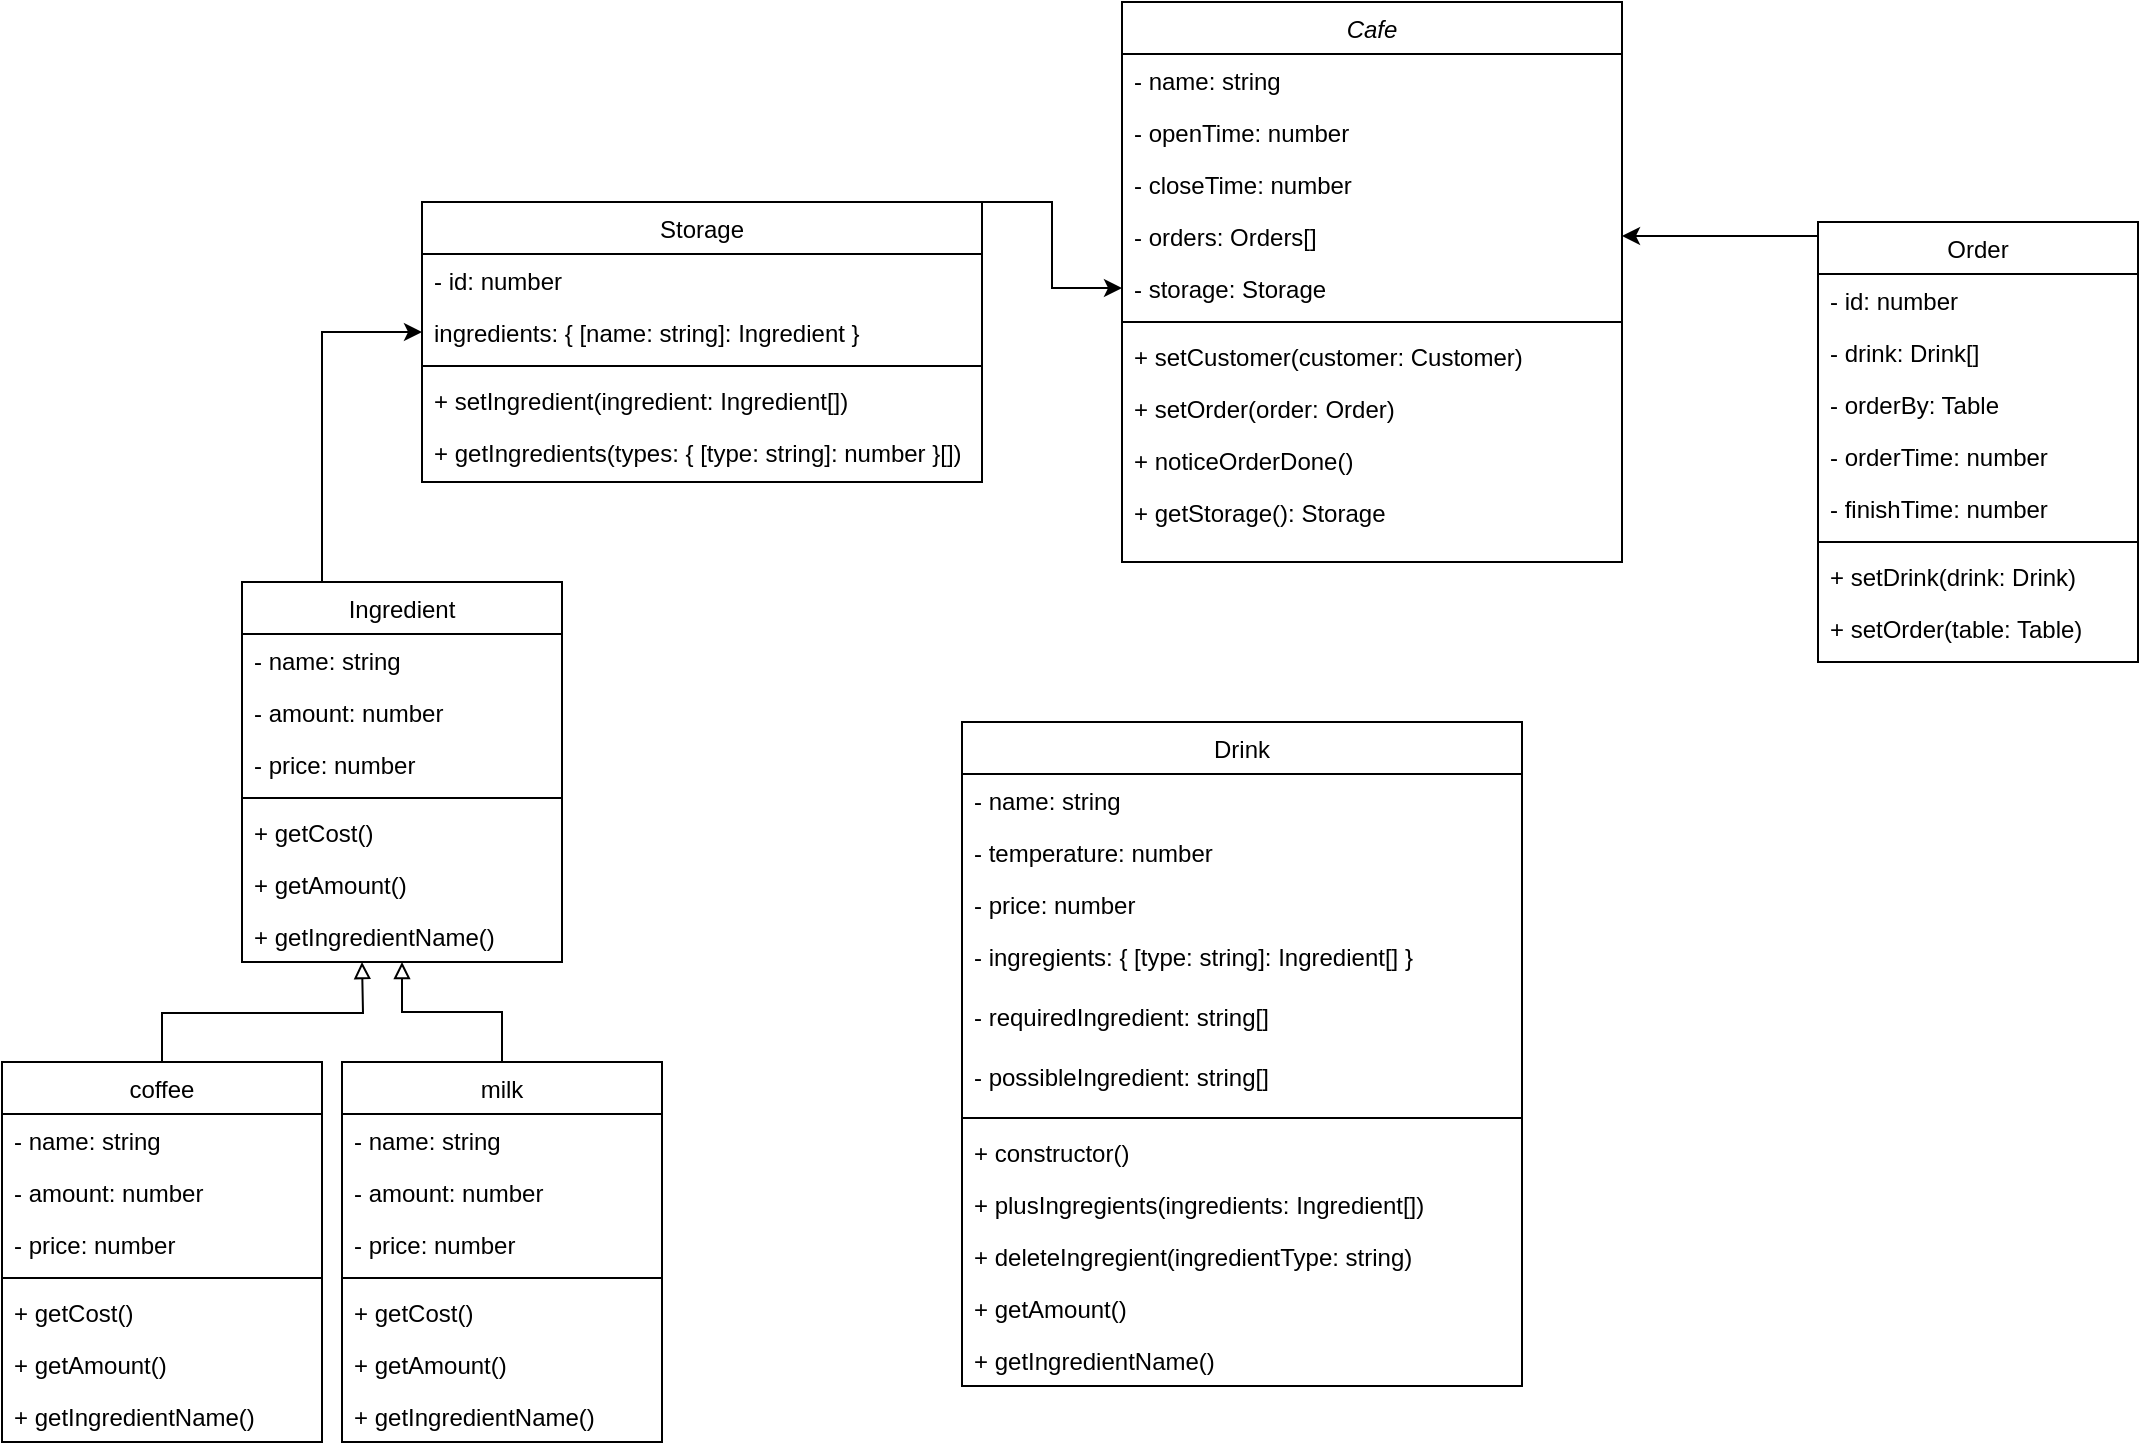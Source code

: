 <mxfile version="18.0.2" type="github">
  <diagram id="C5RBs43oDa-KdzZeNtuy" name="Page-1">
    <mxGraphModel dx="1773" dy="614" grid="1" gridSize="10" guides="1" tooltips="1" connect="1" arrows="1" fold="1" page="1" pageScale="1" pageWidth="827" pageHeight="1169" math="0" shadow="0">
      <root>
        <mxCell id="WIyWlLk6GJQsqaUBKTNV-0" />
        <mxCell id="WIyWlLk6GJQsqaUBKTNV-1" parent="WIyWlLk6GJQsqaUBKTNV-0" />
        <mxCell id="zkfFHV4jXpPFQw0GAbJ--0" value="Cafe" style="swimlane;fontStyle=2;align=center;verticalAlign=top;childLayout=stackLayout;horizontal=1;startSize=26;horizontalStack=0;resizeParent=1;resizeLast=0;collapsible=1;marginBottom=0;rounded=0;shadow=0;strokeWidth=1;" parent="WIyWlLk6GJQsqaUBKTNV-1" vertex="1">
          <mxGeometry x="160" y="20" width="250" height="280" as="geometry">
            <mxRectangle x="230" y="140" width="160" height="26" as="alternateBounds" />
          </mxGeometry>
        </mxCell>
        <mxCell id="zkfFHV4jXpPFQw0GAbJ--1" value="- name: string" style="text;align=left;verticalAlign=top;spacingLeft=4;spacingRight=4;overflow=hidden;rotatable=0;points=[[0,0.5],[1,0.5]];portConstraint=eastwest;" parent="zkfFHV4jXpPFQw0GAbJ--0" vertex="1">
          <mxGeometry y="26" width="250" height="26" as="geometry" />
        </mxCell>
        <mxCell id="zkfFHV4jXpPFQw0GAbJ--2" value="- openTime: number" style="text;align=left;verticalAlign=top;spacingLeft=4;spacingRight=4;overflow=hidden;rotatable=0;points=[[0,0.5],[1,0.5]];portConstraint=eastwest;rounded=0;shadow=0;html=0;" parent="zkfFHV4jXpPFQw0GAbJ--0" vertex="1">
          <mxGeometry y="52" width="250" height="26" as="geometry" />
        </mxCell>
        <mxCell id="zkfFHV4jXpPFQw0GAbJ--3" value="- closeTime: number&#xa;" style="text;align=left;verticalAlign=top;spacingLeft=4;spacingRight=4;overflow=hidden;rotatable=0;points=[[0,0.5],[1,0.5]];portConstraint=eastwest;rounded=0;shadow=0;html=0;" parent="zkfFHV4jXpPFQw0GAbJ--0" vertex="1">
          <mxGeometry y="78" width="250" height="26" as="geometry" />
        </mxCell>
        <mxCell id="sAn01Foec9Rcl2Rp1ehN-2" value="- orders: Orders[]" style="text;align=left;verticalAlign=top;spacingLeft=4;spacingRight=4;overflow=hidden;rotatable=0;points=[[0,0.5],[1,0.5]];portConstraint=eastwest;rounded=0;shadow=0;html=0;" vertex="1" parent="zkfFHV4jXpPFQw0GAbJ--0">
          <mxGeometry y="104" width="250" height="26" as="geometry" />
        </mxCell>
        <mxCell id="sAn01Foec9Rcl2Rp1ehN-3" value="- storage: Storage" style="text;align=left;verticalAlign=top;spacingLeft=4;spacingRight=4;overflow=hidden;rotatable=0;points=[[0,0.5],[1,0.5]];portConstraint=eastwest;rounded=0;shadow=0;html=0;" vertex="1" parent="zkfFHV4jXpPFQw0GAbJ--0">
          <mxGeometry y="130" width="250" height="26" as="geometry" />
        </mxCell>
        <mxCell id="zkfFHV4jXpPFQw0GAbJ--4" value="" style="line;html=1;strokeWidth=1;align=left;verticalAlign=middle;spacingTop=-1;spacingLeft=3;spacingRight=3;rotatable=0;labelPosition=right;points=[];portConstraint=eastwest;" parent="zkfFHV4jXpPFQw0GAbJ--0" vertex="1">
          <mxGeometry y="156" width="250" height="8" as="geometry" />
        </mxCell>
        <mxCell id="sAn01Foec9Rcl2Rp1ehN-4" value="+ setCustomer(customer: Customer)" style="text;align=left;verticalAlign=top;spacingLeft=4;spacingRight=4;overflow=hidden;rotatable=0;points=[[0,0.5],[1,0.5]];portConstraint=eastwest;rounded=0;shadow=0;html=0;" vertex="1" parent="zkfFHV4jXpPFQw0GAbJ--0">
          <mxGeometry y="164" width="250" height="26" as="geometry" />
        </mxCell>
        <mxCell id="sAn01Foec9Rcl2Rp1ehN-5" value="+ setOrder(order: Order)" style="text;align=left;verticalAlign=top;spacingLeft=4;spacingRight=4;overflow=hidden;rotatable=0;points=[[0,0.5],[1,0.5]];portConstraint=eastwest;rounded=0;shadow=0;html=0;" vertex="1" parent="zkfFHV4jXpPFQw0GAbJ--0">
          <mxGeometry y="190" width="250" height="26" as="geometry" />
        </mxCell>
        <mxCell id="sAn01Foec9Rcl2Rp1ehN-7" value="+ noticeOrderDone()" style="text;align=left;verticalAlign=top;spacingLeft=4;spacingRight=4;overflow=hidden;rotatable=0;points=[[0,0.5],[1,0.5]];portConstraint=eastwest;rounded=0;shadow=0;html=0;" vertex="1" parent="zkfFHV4jXpPFQw0GAbJ--0">
          <mxGeometry y="216" width="250" height="26" as="geometry" />
        </mxCell>
        <mxCell id="sAn01Foec9Rcl2Rp1ehN-45" value="+ getStorage(): Storage" style="text;align=left;verticalAlign=top;spacingLeft=4;spacingRight=4;overflow=hidden;rotatable=0;points=[[0,0.5],[1,0.5]];portConstraint=eastwest;rounded=0;shadow=0;html=0;" vertex="1" parent="zkfFHV4jXpPFQw0GAbJ--0">
          <mxGeometry y="242" width="250" height="26" as="geometry" />
        </mxCell>
        <mxCell id="sAn01Foec9Rcl2Rp1ehN-10" style="edgeStyle=orthogonalEdgeStyle;rounded=0;orthogonalLoop=1;jettySize=auto;html=1;exitX=0;exitY=0;exitDx=0;exitDy=0;entryX=1;entryY=0.5;entryDx=0;entryDy=0;" edge="1" parent="WIyWlLk6GJQsqaUBKTNV-1" source="zkfFHV4jXpPFQw0GAbJ--17" target="sAn01Foec9Rcl2Rp1ehN-2">
          <mxGeometry relative="1" as="geometry">
            <Array as="points">
              <mxPoint x="508" y="137" />
            </Array>
          </mxGeometry>
        </mxCell>
        <mxCell id="zkfFHV4jXpPFQw0GAbJ--17" value="Order" style="swimlane;fontStyle=0;align=center;verticalAlign=top;childLayout=stackLayout;horizontal=1;startSize=26;horizontalStack=0;resizeParent=1;resizeLast=0;collapsible=1;marginBottom=0;rounded=0;shadow=0;strokeWidth=1;" parent="WIyWlLk6GJQsqaUBKTNV-1" vertex="1">
          <mxGeometry x="508" y="130" width="160" height="220" as="geometry">
            <mxRectangle x="550" y="140" width="160" height="26" as="alternateBounds" />
          </mxGeometry>
        </mxCell>
        <mxCell id="zkfFHV4jXpPFQw0GAbJ--18" value="- id: number" style="text;align=left;verticalAlign=top;spacingLeft=4;spacingRight=4;overflow=hidden;rotatable=0;points=[[0,0.5],[1,0.5]];portConstraint=eastwest;" parent="zkfFHV4jXpPFQw0GAbJ--17" vertex="1">
          <mxGeometry y="26" width="160" height="26" as="geometry" />
        </mxCell>
        <mxCell id="zkfFHV4jXpPFQw0GAbJ--19" value="- drink: Drink[]" style="text;align=left;verticalAlign=top;spacingLeft=4;spacingRight=4;overflow=hidden;rotatable=0;points=[[0,0.5],[1,0.5]];portConstraint=eastwest;rounded=0;shadow=0;html=0;" parent="zkfFHV4jXpPFQw0GAbJ--17" vertex="1">
          <mxGeometry y="52" width="160" height="26" as="geometry" />
        </mxCell>
        <mxCell id="zkfFHV4jXpPFQw0GAbJ--20" value="- orderBy: Table" style="text;align=left;verticalAlign=top;spacingLeft=4;spacingRight=4;overflow=hidden;rotatable=0;points=[[0,0.5],[1,0.5]];portConstraint=eastwest;rounded=0;shadow=0;html=0;" parent="zkfFHV4jXpPFQw0GAbJ--17" vertex="1">
          <mxGeometry y="78" width="160" height="26" as="geometry" />
        </mxCell>
        <mxCell id="zkfFHV4jXpPFQw0GAbJ--21" value="- orderTime: number" style="text;align=left;verticalAlign=top;spacingLeft=4;spacingRight=4;overflow=hidden;rotatable=0;points=[[0,0.5],[1,0.5]];portConstraint=eastwest;rounded=0;shadow=0;html=0;" parent="zkfFHV4jXpPFQw0GAbJ--17" vertex="1">
          <mxGeometry y="104" width="160" height="26" as="geometry" />
        </mxCell>
        <mxCell id="zkfFHV4jXpPFQw0GAbJ--22" value="- finishTime: number" style="text;align=left;verticalAlign=top;spacingLeft=4;spacingRight=4;overflow=hidden;rotatable=0;points=[[0,0.5],[1,0.5]];portConstraint=eastwest;rounded=0;shadow=0;html=0;" parent="zkfFHV4jXpPFQw0GAbJ--17" vertex="1">
          <mxGeometry y="130" width="160" height="26" as="geometry" />
        </mxCell>
        <mxCell id="zkfFHV4jXpPFQw0GAbJ--23" value="" style="line;html=1;strokeWidth=1;align=left;verticalAlign=middle;spacingTop=-1;spacingLeft=3;spacingRight=3;rotatable=0;labelPosition=right;points=[];portConstraint=eastwest;" parent="zkfFHV4jXpPFQw0GAbJ--17" vertex="1">
          <mxGeometry y="156" width="160" height="8" as="geometry" />
        </mxCell>
        <mxCell id="sAn01Foec9Rcl2Rp1ehN-6" value="+ setDrink(drink: Drink)" style="text;align=left;verticalAlign=top;spacingLeft=4;spacingRight=4;overflow=hidden;rotatable=0;points=[[0,0.5],[1,0.5]];portConstraint=eastwest;" vertex="1" parent="zkfFHV4jXpPFQw0GAbJ--17">
          <mxGeometry y="164" width="160" height="26" as="geometry" />
        </mxCell>
        <mxCell id="zkfFHV4jXpPFQw0GAbJ--24" value="+ setOrder(table: Table)" style="text;align=left;verticalAlign=top;spacingLeft=4;spacingRight=4;overflow=hidden;rotatable=0;points=[[0,0.5],[1,0.5]];portConstraint=eastwest;" parent="zkfFHV4jXpPFQw0GAbJ--17" vertex="1">
          <mxGeometry y="190" width="160" height="26" as="geometry" />
        </mxCell>
        <mxCell id="sAn01Foec9Rcl2Rp1ehN-49" style="edgeStyle=orthogonalEdgeStyle;rounded=0;orthogonalLoop=1;jettySize=auto;html=1;exitX=0.25;exitY=0;exitDx=0;exitDy=0;entryX=0;entryY=0.5;entryDx=0;entryDy=0;" edge="1" parent="WIyWlLk6GJQsqaUBKTNV-1" source="sAn01Foec9Rcl2Rp1ehN-11" target="sAn01Foec9Rcl2Rp1ehN-38">
          <mxGeometry relative="1" as="geometry" />
        </mxCell>
        <mxCell id="sAn01Foec9Rcl2Rp1ehN-11" value="Ingredient" style="swimlane;fontStyle=0;align=center;verticalAlign=top;childLayout=stackLayout;horizontal=1;startSize=26;horizontalStack=0;resizeParent=1;resizeLast=0;collapsible=1;marginBottom=0;rounded=0;shadow=0;strokeWidth=1;" vertex="1" parent="WIyWlLk6GJQsqaUBKTNV-1">
          <mxGeometry x="-280" y="310" width="160" height="190" as="geometry">
            <mxRectangle x="550" y="140" width="160" height="26" as="alternateBounds" />
          </mxGeometry>
        </mxCell>
        <mxCell id="sAn01Foec9Rcl2Rp1ehN-12" value="- name: string" style="text;align=left;verticalAlign=top;spacingLeft=4;spacingRight=4;overflow=hidden;rotatable=0;points=[[0,0.5],[1,0.5]];portConstraint=eastwest;" vertex="1" parent="sAn01Foec9Rcl2Rp1ehN-11">
          <mxGeometry y="26" width="160" height="26" as="geometry" />
        </mxCell>
        <mxCell id="sAn01Foec9Rcl2Rp1ehN-14" value="- amount: number" style="text;align=left;verticalAlign=top;spacingLeft=4;spacingRight=4;overflow=hidden;rotatable=0;points=[[0,0.5],[1,0.5]];portConstraint=eastwest;rounded=0;shadow=0;html=0;" vertex="1" parent="sAn01Foec9Rcl2Rp1ehN-11">
          <mxGeometry y="52" width="160" height="26" as="geometry" />
        </mxCell>
        <mxCell id="sAn01Foec9Rcl2Rp1ehN-16" value="- price: number" style="text;align=left;verticalAlign=top;spacingLeft=4;spacingRight=4;overflow=hidden;rotatable=0;points=[[0,0.5],[1,0.5]];portConstraint=eastwest;rounded=0;shadow=0;html=0;" vertex="1" parent="sAn01Foec9Rcl2Rp1ehN-11">
          <mxGeometry y="78" width="160" height="26" as="geometry" />
        </mxCell>
        <mxCell id="sAn01Foec9Rcl2Rp1ehN-17" value="" style="line;html=1;strokeWidth=1;align=left;verticalAlign=middle;spacingTop=-1;spacingLeft=3;spacingRight=3;rotatable=0;labelPosition=right;points=[];portConstraint=eastwest;" vertex="1" parent="sAn01Foec9Rcl2Rp1ehN-11">
          <mxGeometry y="104" width="160" height="8" as="geometry" />
        </mxCell>
        <mxCell id="sAn01Foec9Rcl2Rp1ehN-18" value="+ getCost()" style="text;align=left;verticalAlign=top;spacingLeft=4;spacingRight=4;overflow=hidden;rotatable=0;points=[[0,0.5],[1,0.5]];portConstraint=eastwest;" vertex="1" parent="sAn01Foec9Rcl2Rp1ehN-11">
          <mxGeometry y="112" width="160" height="26" as="geometry" />
        </mxCell>
        <mxCell id="sAn01Foec9Rcl2Rp1ehN-19" value="+ getAmount()" style="text;align=left;verticalAlign=top;spacingLeft=4;spacingRight=4;overflow=hidden;rotatable=0;points=[[0,0.5],[1,0.5]];portConstraint=eastwest;" vertex="1" parent="sAn01Foec9Rcl2Rp1ehN-11">
          <mxGeometry y="138" width="160" height="26" as="geometry" />
        </mxCell>
        <mxCell id="sAn01Foec9Rcl2Rp1ehN-22" value="+ getIngredientName()" style="text;align=left;verticalAlign=top;spacingLeft=4;spacingRight=4;overflow=hidden;rotatable=0;points=[[0,0.5],[1,0.5]];portConstraint=eastwest;" vertex="1" parent="sAn01Foec9Rcl2Rp1ehN-11">
          <mxGeometry y="164" width="160" height="26" as="geometry" />
        </mxCell>
        <mxCell id="sAn01Foec9Rcl2Rp1ehN-23" value="Drink" style="swimlane;fontStyle=0;align=center;verticalAlign=top;childLayout=stackLayout;horizontal=1;startSize=26;horizontalStack=0;resizeParent=1;resizeLast=0;collapsible=1;marginBottom=0;rounded=0;shadow=0;strokeWidth=1;" vertex="1" parent="WIyWlLk6GJQsqaUBKTNV-1">
          <mxGeometry x="80" y="380" width="280" height="332" as="geometry">
            <mxRectangle x="550" y="140" width="160" height="26" as="alternateBounds" />
          </mxGeometry>
        </mxCell>
        <mxCell id="sAn01Foec9Rcl2Rp1ehN-24" value="- name: string" style="text;align=left;verticalAlign=top;spacingLeft=4;spacingRight=4;overflow=hidden;rotatable=0;points=[[0,0.5],[1,0.5]];portConstraint=eastwest;" vertex="1" parent="sAn01Foec9Rcl2Rp1ehN-23">
          <mxGeometry y="26" width="280" height="26" as="geometry" />
        </mxCell>
        <mxCell id="sAn01Foec9Rcl2Rp1ehN-25" value="- temperature: number" style="text;align=left;verticalAlign=top;spacingLeft=4;spacingRight=4;overflow=hidden;rotatable=0;points=[[0,0.5],[1,0.5]];portConstraint=eastwest;rounded=0;shadow=0;html=0;" vertex="1" parent="sAn01Foec9Rcl2Rp1ehN-23">
          <mxGeometry y="52" width="280" height="26" as="geometry" />
        </mxCell>
        <mxCell id="sAn01Foec9Rcl2Rp1ehN-26" value="- price: number" style="text;align=left;verticalAlign=top;spacingLeft=4;spacingRight=4;overflow=hidden;rotatable=0;points=[[0,0.5],[1,0.5]];portConstraint=eastwest;rounded=0;shadow=0;html=0;" vertex="1" parent="sAn01Foec9Rcl2Rp1ehN-23">
          <mxGeometry y="78" width="280" height="26" as="geometry" />
        </mxCell>
        <mxCell id="sAn01Foec9Rcl2Rp1ehN-32" value="- ingregients: { [type: string]: Ingredient[] }" style="text;align=left;verticalAlign=top;spacingLeft=4;spacingRight=4;overflow=hidden;rotatable=0;points=[[0,0.5],[1,0.5]];portConstraint=eastwest;rounded=0;shadow=0;html=0;" vertex="1" parent="sAn01Foec9Rcl2Rp1ehN-23">
          <mxGeometry y="104" width="280" height="30" as="geometry" />
        </mxCell>
        <mxCell id="sAn01Foec9Rcl2Rp1ehN-33" value="- requiredIngredient: string[]" style="text;align=left;verticalAlign=top;spacingLeft=4;spacingRight=4;overflow=hidden;rotatable=0;points=[[0,0.5],[1,0.5]];portConstraint=eastwest;rounded=0;shadow=0;html=0;" vertex="1" parent="sAn01Foec9Rcl2Rp1ehN-23">
          <mxGeometry y="134" width="280" height="30" as="geometry" />
        </mxCell>
        <mxCell id="sAn01Foec9Rcl2Rp1ehN-34" value="- possibleIngredient: string[]" style="text;align=left;verticalAlign=top;spacingLeft=4;spacingRight=4;overflow=hidden;rotatable=0;points=[[0,0.5],[1,0.5]];portConstraint=eastwest;rounded=0;shadow=0;html=0;" vertex="1" parent="sAn01Foec9Rcl2Rp1ehN-23">
          <mxGeometry y="164" width="280" height="30" as="geometry" />
        </mxCell>
        <mxCell id="sAn01Foec9Rcl2Rp1ehN-27" value="" style="line;html=1;strokeWidth=1;align=left;verticalAlign=middle;spacingTop=-1;spacingLeft=3;spacingRight=3;rotatable=0;labelPosition=right;points=[];portConstraint=eastwest;" vertex="1" parent="sAn01Foec9Rcl2Rp1ehN-23">
          <mxGeometry y="194" width="280" height="8" as="geometry" />
        </mxCell>
        <mxCell id="sAn01Foec9Rcl2Rp1ehN-28" value="+ constructor()" style="text;align=left;verticalAlign=top;spacingLeft=4;spacingRight=4;overflow=hidden;rotatable=0;points=[[0,0.5],[1,0.5]];portConstraint=eastwest;" vertex="1" parent="sAn01Foec9Rcl2Rp1ehN-23">
          <mxGeometry y="202" width="280" height="26" as="geometry" />
        </mxCell>
        <mxCell id="sAn01Foec9Rcl2Rp1ehN-31" value="+ plusIngregients(ingredients: Ingredient[])" style="text;align=left;verticalAlign=top;spacingLeft=4;spacingRight=4;overflow=hidden;rotatable=0;points=[[0,0.5],[1,0.5]];portConstraint=eastwest;" vertex="1" parent="sAn01Foec9Rcl2Rp1ehN-23">
          <mxGeometry y="228" width="280" height="26" as="geometry" />
        </mxCell>
        <mxCell id="sAn01Foec9Rcl2Rp1ehN-35" value="+ deleteIngregient(ingredientType: string)" style="text;align=left;verticalAlign=top;spacingLeft=4;spacingRight=4;overflow=hidden;rotatable=0;points=[[0,0.5],[1,0.5]];portConstraint=eastwest;" vertex="1" parent="sAn01Foec9Rcl2Rp1ehN-23">
          <mxGeometry y="254" width="280" height="26" as="geometry" />
        </mxCell>
        <mxCell id="sAn01Foec9Rcl2Rp1ehN-29" value="+ getAmount()" style="text;align=left;verticalAlign=top;spacingLeft=4;spacingRight=4;overflow=hidden;rotatable=0;points=[[0,0.5],[1,0.5]];portConstraint=eastwest;" vertex="1" parent="sAn01Foec9Rcl2Rp1ehN-23">
          <mxGeometry y="280" width="280" height="26" as="geometry" />
        </mxCell>
        <mxCell id="sAn01Foec9Rcl2Rp1ehN-30" value="+ getIngredientName()" style="text;align=left;verticalAlign=top;spacingLeft=4;spacingRight=4;overflow=hidden;rotatable=0;points=[[0,0.5],[1,0.5]];portConstraint=eastwest;" vertex="1" parent="sAn01Foec9Rcl2Rp1ehN-23">
          <mxGeometry y="306" width="280" height="26" as="geometry" />
        </mxCell>
        <mxCell id="sAn01Foec9Rcl2Rp1ehN-48" style="edgeStyle=orthogonalEdgeStyle;rounded=0;orthogonalLoop=1;jettySize=auto;html=1;exitX=1;exitY=0;exitDx=0;exitDy=0;" edge="1" parent="WIyWlLk6GJQsqaUBKTNV-1" source="sAn01Foec9Rcl2Rp1ehN-36" target="sAn01Foec9Rcl2Rp1ehN-3">
          <mxGeometry relative="1" as="geometry">
            <Array as="points">
              <mxPoint x="125" y="120" />
              <mxPoint x="125" y="163" />
            </Array>
          </mxGeometry>
        </mxCell>
        <mxCell id="sAn01Foec9Rcl2Rp1ehN-36" value="Storage" style="swimlane;fontStyle=0;align=center;verticalAlign=top;childLayout=stackLayout;horizontal=1;startSize=26;horizontalStack=0;resizeParent=1;resizeLast=0;collapsible=1;marginBottom=0;rounded=0;shadow=0;strokeWidth=1;" vertex="1" parent="WIyWlLk6GJQsqaUBKTNV-1">
          <mxGeometry x="-190" y="120" width="280" height="140" as="geometry">
            <mxRectangle x="550" y="140" width="160" height="26" as="alternateBounds" />
          </mxGeometry>
        </mxCell>
        <mxCell id="sAn01Foec9Rcl2Rp1ehN-37" value="- id: number" style="text;align=left;verticalAlign=top;spacingLeft=4;spacingRight=4;overflow=hidden;rotatable=0;points=[[0,0.5],[1,0.5]];portConstraint=eastwest;" vertex="1" parent="sAn01Foec9Rcl2Rp1ehN-36">
          <mxGeometry y="26" width="280" height="26" as="geometry" />
        </mxCell>
        <mxCell id="sAn01Foec9Rcl2Rp1ehN-38" value="ingredients: { [name: string]: Ingredient }" style="text;align=left;verticalAlign=top;spacingLeft=4;spacingRight=4;overflow=hidden;rotatable=0;points=[[0,0.5],[1,0.5]];portConstraint=eastwest;rounded=0;shadow=0;html=0;" vertex="1" parent="sAn01Foec9Rcl2Rp1ehN-36">
          <mxGeometry y="52" width="280" height="26" as="geometry" />
        </mxCell>
        <mxCell id="sAn01Foec9Rcl2Rp1ehN-42" value="" style="line;html=1;strokeWidth=1;align=left;verticalAlign=middle;spacingTop=-1;spacingLeft=3;spacingRight=3;rotatable=0;labelPosition=right;points=[];portConstraint=eastwest;" vertex="1" parent="sAn01Foec9Rcl2Rp1ehN-36">
          <mxGeometry y="78" width="280" height="8" as="geometry" />
        </mxCell>
        <mxCell id="sAn01Foec9Rcl2Rp1ehN-43" value="+ setIngredient(ingredient: Ingredient[])" style="text;align=left;verticalAlign=top;spacingLeft=4;spacingRight=4;overflow=hidden;rotatable=0;points=[[0,0.5],[1,0.5]];portConstraint=eastwest;" vertex="1" parent="sAn01Foec9Rcl2Rp1ehN-36">
          <mxGeometry y="86" width="280" height="26" as="geometry" />
        </mxCell>
        <mxCell id="sAn01Foec9Rcl2Rp1ehN-44" value="+ getIngredients(types: { [type: string]: number }[])" style="text;align=left;verticalAlign=top;spacingLeft=4;spacingRight=4;overflow=hidden;rotatable=0;points=[[0,0.5],[1,0.5]];portConstraint=eastwest;" vertex="1" parent="sAn01Foec9Rcl2Rp1ehN-36">
          <mxGeometry y="112" width="280" height="26" as="geometry" />
        </mxCell>
        <mxCell id="sAn01Foec9Rcl2Rp1ehN-67" style="edgeStyle=orthogonalEdgeStyle;rounded=0;orthogonalLoop=1;jettySize=auto;html=1;exitX=0.5;exitY=0;exitDx=0;exitDy=0;endArrow=block;endFill=0;" edge="1" parent="WIyWlLk6GJQsqaUBKTNV-1" source="sAn01Foec9Rcl2Rp1ehN-50">
          <mxGeometry relative="1" as="geometry">
            <mxPoint x="-220" y="500" as="targetPoint" />
          </mxGeometry>
        </mxCell>
        <mxCell id="sAn01Foec9Rcl2Rp1ehN-50" value="coffee" style="swimlane;fontStyle=0;align=center;verticalAlign=top;childLayout=stackLayout;horizontal=1;startSize=26;horizontalStack=0;resizeParent=1;resizeLast=0;collapsible=1;marginBottom=0;rounded=0;shadow=0;strokeWidth=1;" vertex="1" parent="WIyWlLk6GJQsqaUBKTNV-1">
          <mxGeometry x="-400" y="550" width="160" height="190" as="geometry">
            <mxRectangle x="550" y="140" width="160" height="26" as="alternateBounds" />
          </mxGeometry>
        </mxCell>
        <mxCell id="sAn01Foec9Rcl2Rp1ehN-51" value="- name: string" style="text;align=left;verticalAlign=top;spacingLeft=4;spacingRight=4;overflow=hidden;rotatable=0;points=[[0,0.5],[1,0.5]];portConstraint=eastwest;" vertex="1" parent="sAn01Foec9Rcl2Rp1ehN-50">
          <mxGeometry y="26" width="160" height="26" as="geometry" />
        </mxCell>
        <mxCell id="sAn01Foec9Rcl2Rp1ehN-52" value="- amount: number" style="text;align=left;verticalAlign=top;spacingLeft=4;spacingRight=4;overflow=hidden;rotatable=0;points=[[0,0.5],[1,0.5]];portConstraint=eastwest;rounded=0;shadow=0;html=0;" vertex="1" parent="sAn01Foec9Rcl2Rp1ehN-50">
          <mxGeometry y="52" width="160" height="26" as="geometry" />
        </mxCell>
        <mxCell id="sAn01Foec9Rcl2Rp1ehN-53" value="- price: number" style="text;align=left;verticalAlign=top;spacingLeft=4;spacingRight=4;overflow=hidden;rotatable=0;points=[[0,0.5],[1,0.5]];portConstraint=eastwest;rounded=0;shadow=0;html=0;" vertex="1" parent="sAn01Foec9Rcl2Rp1ehN-50">
          <mxGeometry y="78" width="160" height="26" as="geometry" />
        </mxCell>
        <mxCell id="sAn01Foec9Rcl2Rp1ehN-54" value="" style="line;html=1;strokeWidth=1;align=left;verticalAlign=middle;spacingTop=-1;spacingLeft=3;spacingRight=3;rotatable=0;labelPosition=right;points=[];portConstraint=eastwest;" vertex="1" parent="sAn01Foec9Rcl2Rp1ehN-50">
          <mxGeometry y="104" width="160" height="8" as="geometry" />
        </mxCell>
        <mxCell id="sAn01Foec9Rcl2Rp1ehN-55" value="+ getCost()" style="text;align=left;verticalAlign=top;spacingLeft=4;spacingRight=4;overflow=hidden;rotatable=0;points=[[0,0.5],[1,0.5]];portConstraint=eastwest;" vertex="1" parent="sAn01Foec9Rcl2Rp1ehN-50">
          <mxGeometry y="112" width="160" height="26" as="geometry" />
        </mxCell>
        <mxCell id="sAn01Foec9Rcl2Rp1ehN-56" value="+ getAmount()" style="text;align=left;verticalAlign=top;spacingLeft=4;spacingRight=4;overflow=hidden;rotatable=0;points=[[0,0.5],[1,0.5]];portConstraint=eastwest;" vertex="1" parent="sAn01Foec9Rcl2Rp1ehN-50">
          <mxGeometry y="138" width="160" height="26" as="geometry" />
        </mxCell>
        <mxCell id="sAn01Foec9Rcl2Rp1ehN-57" value="+ getIngredientName()" style="text;align=left;verticalAlign=top;spacingLeft=4;spacingRight=4;overflow=hidden;rotatable=0;points=[[0,0.5],[1,0.5]];portConstraint=eastwest;" vertex="1" parent="sAn01Foec9Rcl2Rp1ehN-50">
          <mxGeometry y="164" width="160" height="26" as="geometry" />
        </mxCell>
        <mxCell id="sAn01Foec9Rcl2Rp1ehN-71" style="edgeStyle=orthogonalEdgeStyle;rounded=0;orthogonalLoop=1;jettySize=auto;html=1;exitX=0.5;exitY=0;exitDx=0;exitDy=0;entryX=0.5;entryY=1;entryDx=0;entryDy=0;entryPerimeter=0;endArrow=block;endFill=0;" edge="1" parent="WIyWlLk6GJQsqaUBKTNV-1" source="sAn01Foec9Rcl2Rp1ehN-58" target="sAn01Foec9Rcl2Rp1ehN-22">
          <mxGeometry relative="1" as="geometry" />
        </mxCell>
        <mxCell id="sAn01Foec9Rcl2Rp1ehN-58" value="milk" style="swimlane;fontStyle=0;align=center;verticalAlign=top;childLayout=stackLayout;horizontal=1;startSize=26;horizontalStack=0;resizeParent=1;resizeLast=0;collapsible=1;marginBottom=0;rounded=0;shadow=0;strokeWidth=1;" vertex="1" parent="WIyWlLk6GJQsqaUBKTNV-1">
          <mxGeometry x="-230" y="550" width="160" height="190" as="geometry">
            <mxRectangle x="550" y="140" width="160" height="26" as="alternateBounds" />
          </mxGeometry>
        </mxCell>
        <mxCell id="sAn01Foec9Rcl2Rp1ehN-59" value="- name: string" style="text;align=left;verticalAlign=top;spacingLeft=4;spacingRight=4;overflow=hidden;rotatable=0;points=[[0,0.5],[1,0.5]];portConstraint=eastwest;" vertex="1" parent="sAn01Foec9Rcl2Rp1ehN-58">
          <mxGeometry y="26" width="160" height="26" as="geometry" />
        </mxCell>
        <mxCell id="sAn01Foec9Rcl2Rp1ehN-60" value="- amount: number" style="text;align=left;verticalAlign=top;spacingLeft=4;spacingRight=4;overflow=hidden;rotatable=0;points=[[0,0.5],[1,0.5]];portConstraint=eastwest;rounded=0;shadow=0;html=0;" vertex="1" parent="sAn01Foec9Rcl2Rp1ehN-58">
          <mxGeometry y="52" width="160" height="26" as="geometry" />
        </mxCell>
        <mxCell id="sAn01Foec9Rcl2Rp1ehN-61" value="- price: number" style="text;align=left;verticalAlign=top;spacingLeft=4;spacingRight=4;overflow=hidden;rotatable=0;points=[[0,0.5],[1,0.5]];portConstraint=eastwest;rounded=0;shadow=0;html=0;" vertex="1" parent="sAn01Foec9Rcl2Rp1ehN-58">
          <mxGeometry y="78" width="160" height="26" as="geometry" />
        </mxCell>
        <mxCell id="sAn01Foec9Rcl2Rp1ehN-62" value="" style="line;html=1;strokeWidth=1;align=left;verticalAlign=middle;spacingTop=-1;spacingLeft=3;spacingRight=3;rotatable=0;labelPosition=right;points=[];portConstraint=eastwest;" vertex="1" parent="sAn01Foec9Rcl2Rp1ehN-58">
          <mxGeometry y="104" width="160" height="8" as="geometry" />
        </mxCell>
        <mxCell id="sAn01Foec9Rcl2Rp1ehN-63" value="+ getCost()" style="text;align=left;verticalAlign=top;spacingLeft=4;spacingRight=4;overflow=hidden;rotatable=0;points=[[0,0.5],[1,0.5]];portConstraint=eastwest;" vertex="1" parent="sAn01Foec9Rcl2Rp1ehN-58">
          <mxGeometry y="112" width="160" height="26" as="geometry" />
        </mxCell>
        <mxCell id="sAn01Foec9Rcl2Rp1ehN-64" value="+ getAmount()" style="text;align=left;verticalAlign=top;spacingLeft=4;spacingRight=4;overflow=hidden;rotatable=0;points=[[0,0.5],[1,0.5]];portConstraint=eastwest;" vertex="1" parent="sAn01Foec9Rcl2Rp1ehN-58">
          <mxGeometry y="138" width="160" height="26" as="geometry" />
        </mxCell>
        <mxCell id="sAn01Foec9Rcl2Rp1ehN-65" value="+ getIngredientName()" style="text;align=left;verticalAlign=top;spacingLeft=4;spacingRight=4;overflow=hidden;rotatable=0;points=[[0,0.5],[1,0.5]];portConstraint=eastwest;" vertex="1" parent="sAn01Foec9Rcl2Rp1ehN-58">
          <mxGeometry y="164" width="160" height="26" as="geometry" />
        </mxCell>
      </root>
    </mxGraphModel>
  </diagram>
</mxfile>

